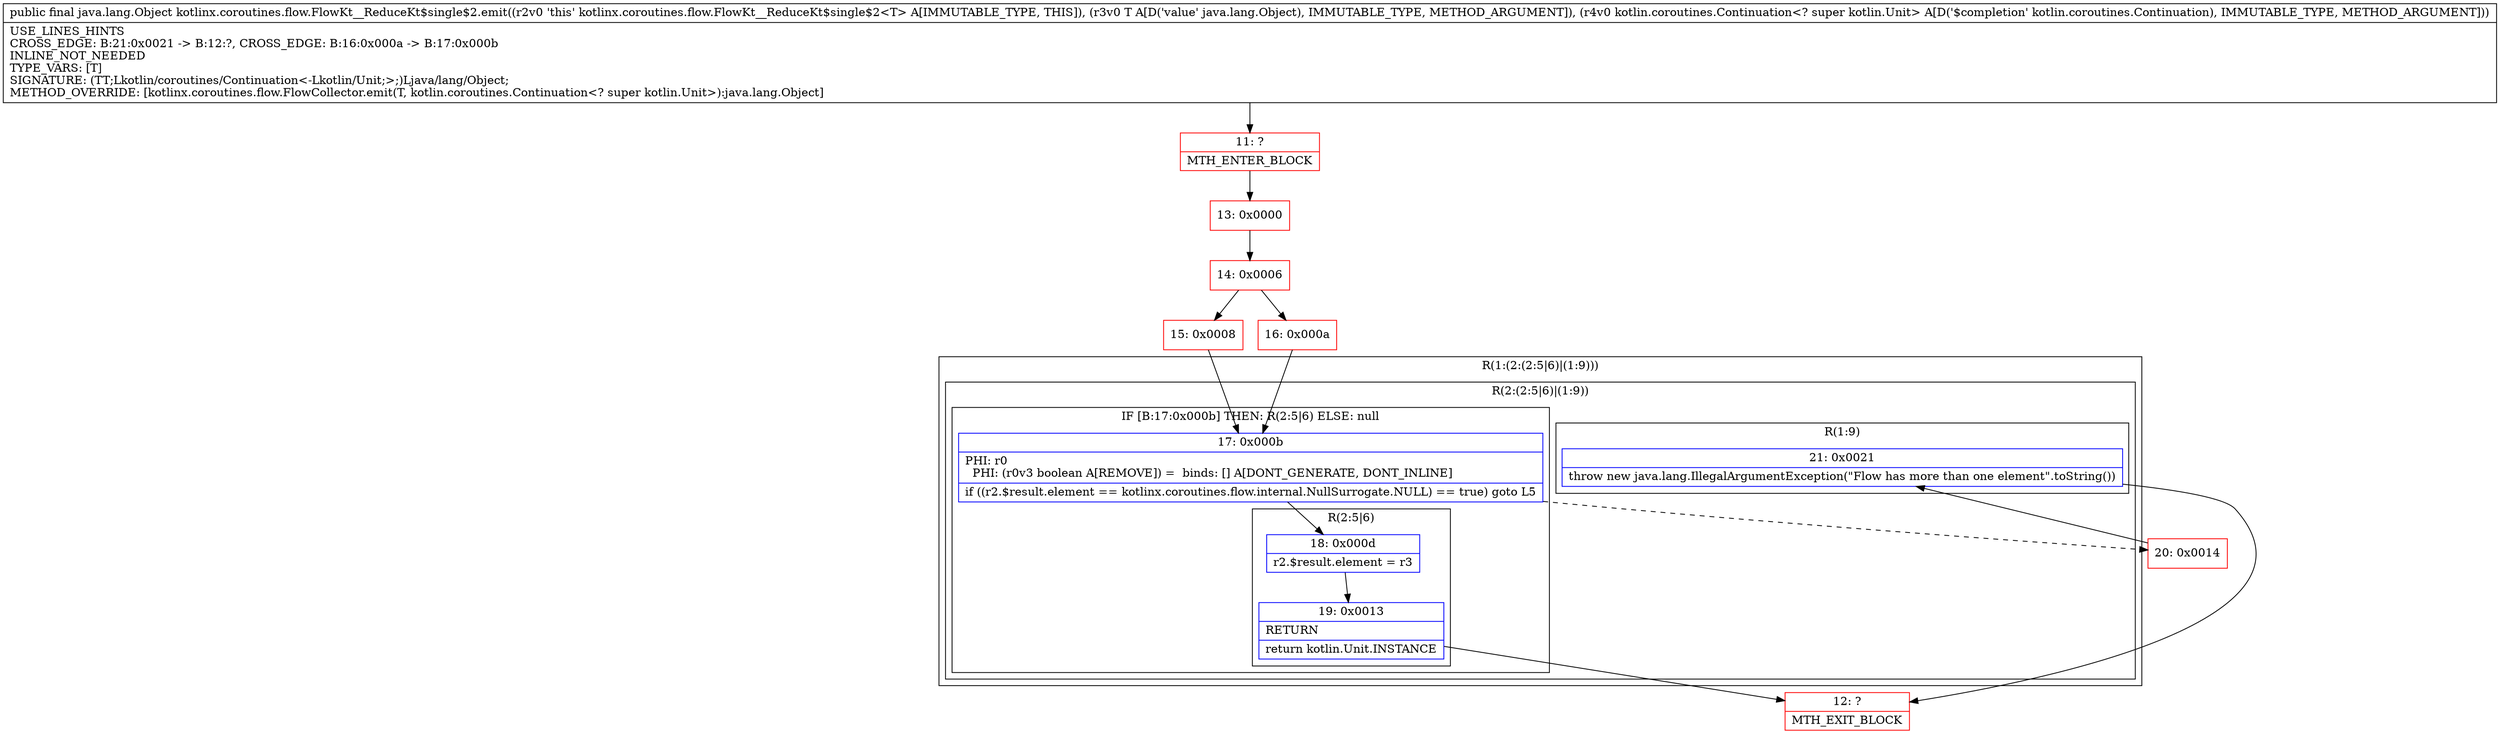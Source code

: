 digraph "CFG forkotlinx.coroutines.flow.FlowKt__ReduceKt$single$2.emit(Ljava\/lang\/Object;Lkotlin\/coroutines\/Continuation;)Ljava\/lang\/Object;" {
subgraph cluster_Region_1285645532 {
label = "R(1:(2:(2:5|6)|(1:9)))";
node [shape=record,color=blue];
subgraph cluster_Region_1429715035 {
label = "R(2:(2:5|6)|(1:9))";
node [shape=record,color=blue];
subgraph cluster_IfRegion_1919925022 {
label = "IF [B:17:0x000b] THEN: R(2:5|6) ELSE: null";
node [shape=record,color=blue];
Node_17 [shape=record,label="{17\:\ 0x000b|PHI: r0 \l  PHI: (r0v3 boolean A[REMOVE]) =  binds: [] A[DONT_GENERATE, DONT_INLINE]\l|if ((r2.$result.element == kotlinx.coroutines.flow.internal.NullSurrogate.NULL) == true) goto L5\l}"];
subgraph cluster_Region_1971928734 {
label = "R(2:5|6)";
node [shape=record,color=blue];
Node_18 [shape=record,label="{18\:\ 0x000d|r2.$result.element = r3\l}"];
Node_19 [shape=record,label="{19\:\ 0x0013|RETURN\l|return kotlin.Unit.INSTANCE\l}"];
}
}
subgraph cluster_Region_852042615 {
label = "R(1:9)";
node [shape=record,color=blue];
Node_21 [shape=record,label="{21\:\ 0x0021|throw new java.lang.IllegalArgumentException(\"Flow has more than one element\".toString())\l}"];
}
}
}
Node_11 [shape=record,color=red,label="{11\:\ ?|MTH_ENTER_BLOCK\l}"];
Node_13 [shape=record,color=red,label="{13\:\ 0x0000}"];
Node_14 [shape=record,color=red,label="{14\:\ 0x0006}"];
Node_15 [shape=record,color=red,label="{15\:\ 0x0008}"];
Node_12 [shape=record,color=red,label="{12\:\ ?|MTH_EXIT_BLOCK\l}"];
Node_20 [shape=record,color=red,label="{20\:\ 0x0014}"];
Node_16 [shape=record,color=red,label="{16\:\ 0x000a}"];
MethodNode[shape=record,label="{public final java.lang.Object kotlinx.coroutines.flow.FlowKt__ReduceKt$single$2.emit((r2v0 'this' kotlinx.coroutines.flow.FlowKt__ReduceKt$single$2\<T\> A[IMMUTABLE_TYPE, THIS]), (r3v0 T A[D('value' java.lang.Object), IMMUTABLE_TYPE, METHOD_ARGUMENT]), (r4v0 kotlin.coroutines.Continuation\<? super kotlin.Unit\> A[D('$completion' kotlin.coroutines.Continuation), IMMUTABLE_TYPE, METHOD_ARGUMENT]))  | USE_LINES_HINTS\lCROSS_EDGE: B:21:0x0021 \-\> B:12:?, CROSS_EDGE: B:16:0x000a \-\> B:17:0x000b\lINLINE_NOT_NEEDED\lTYPE_VARS: [T]\lSIGNATURE: (TT;Lkotlin\/coroutines\/Continuation\<\-Lkotlin\/Unit;\>;)Ljava\/lang\/Object;\lMETHOD_OVERRIDE: [kotlinx.coroutines.flow.FlowCollector.emit(T, kotlin.coroutines.Continuation\<? super kotlin.Unit\>):java.lang.Object]\l}"];
MethodNode -> Node_11;Node_17 -> Node_18;
Node_17 -> Node_20[style=dashed];
Node_18 -> Node_19;
Node_19 -> Node_12;
Node_21 -> Node_12;
Node_11 -> Node_13;
Node_13 -> Node_14;
Node_14 -> Node_15;
Node_14 -> Node_16;
Node_15 -> Node_17;
Node_20 -> Node_21;
Node_16 -> Node_17;
}


